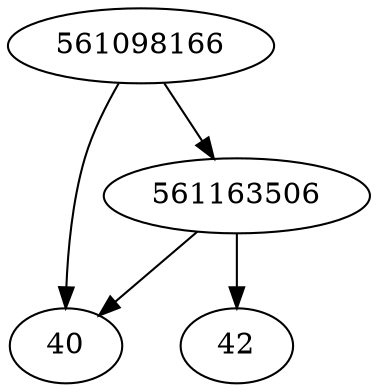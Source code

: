 strict digraph  {
40;
42;
561163506;
561098166;
561163506 -> 40;
561163506 -> 42;
561098166 -> 40;
561098166 -> 561163506;
}
